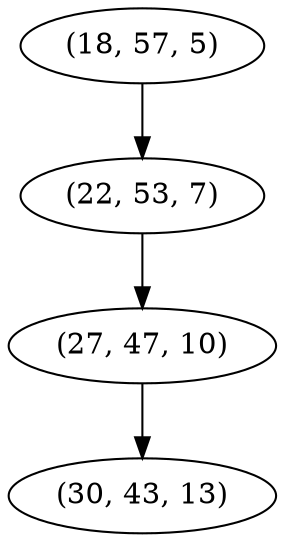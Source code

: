 digraph tree {
    "(18, 57, 5)";
    "(22, 53, 7)";
    "(27, 47, 10)";
    "(30, 43, 13)";
    "(18, 57, 5)" -> "(22, 53, 7)";
    "(22, 53, 7)" -> "(27, 47, 10)";
    "(27, 47, 10)" -> "(30, 43, 13)";
}
